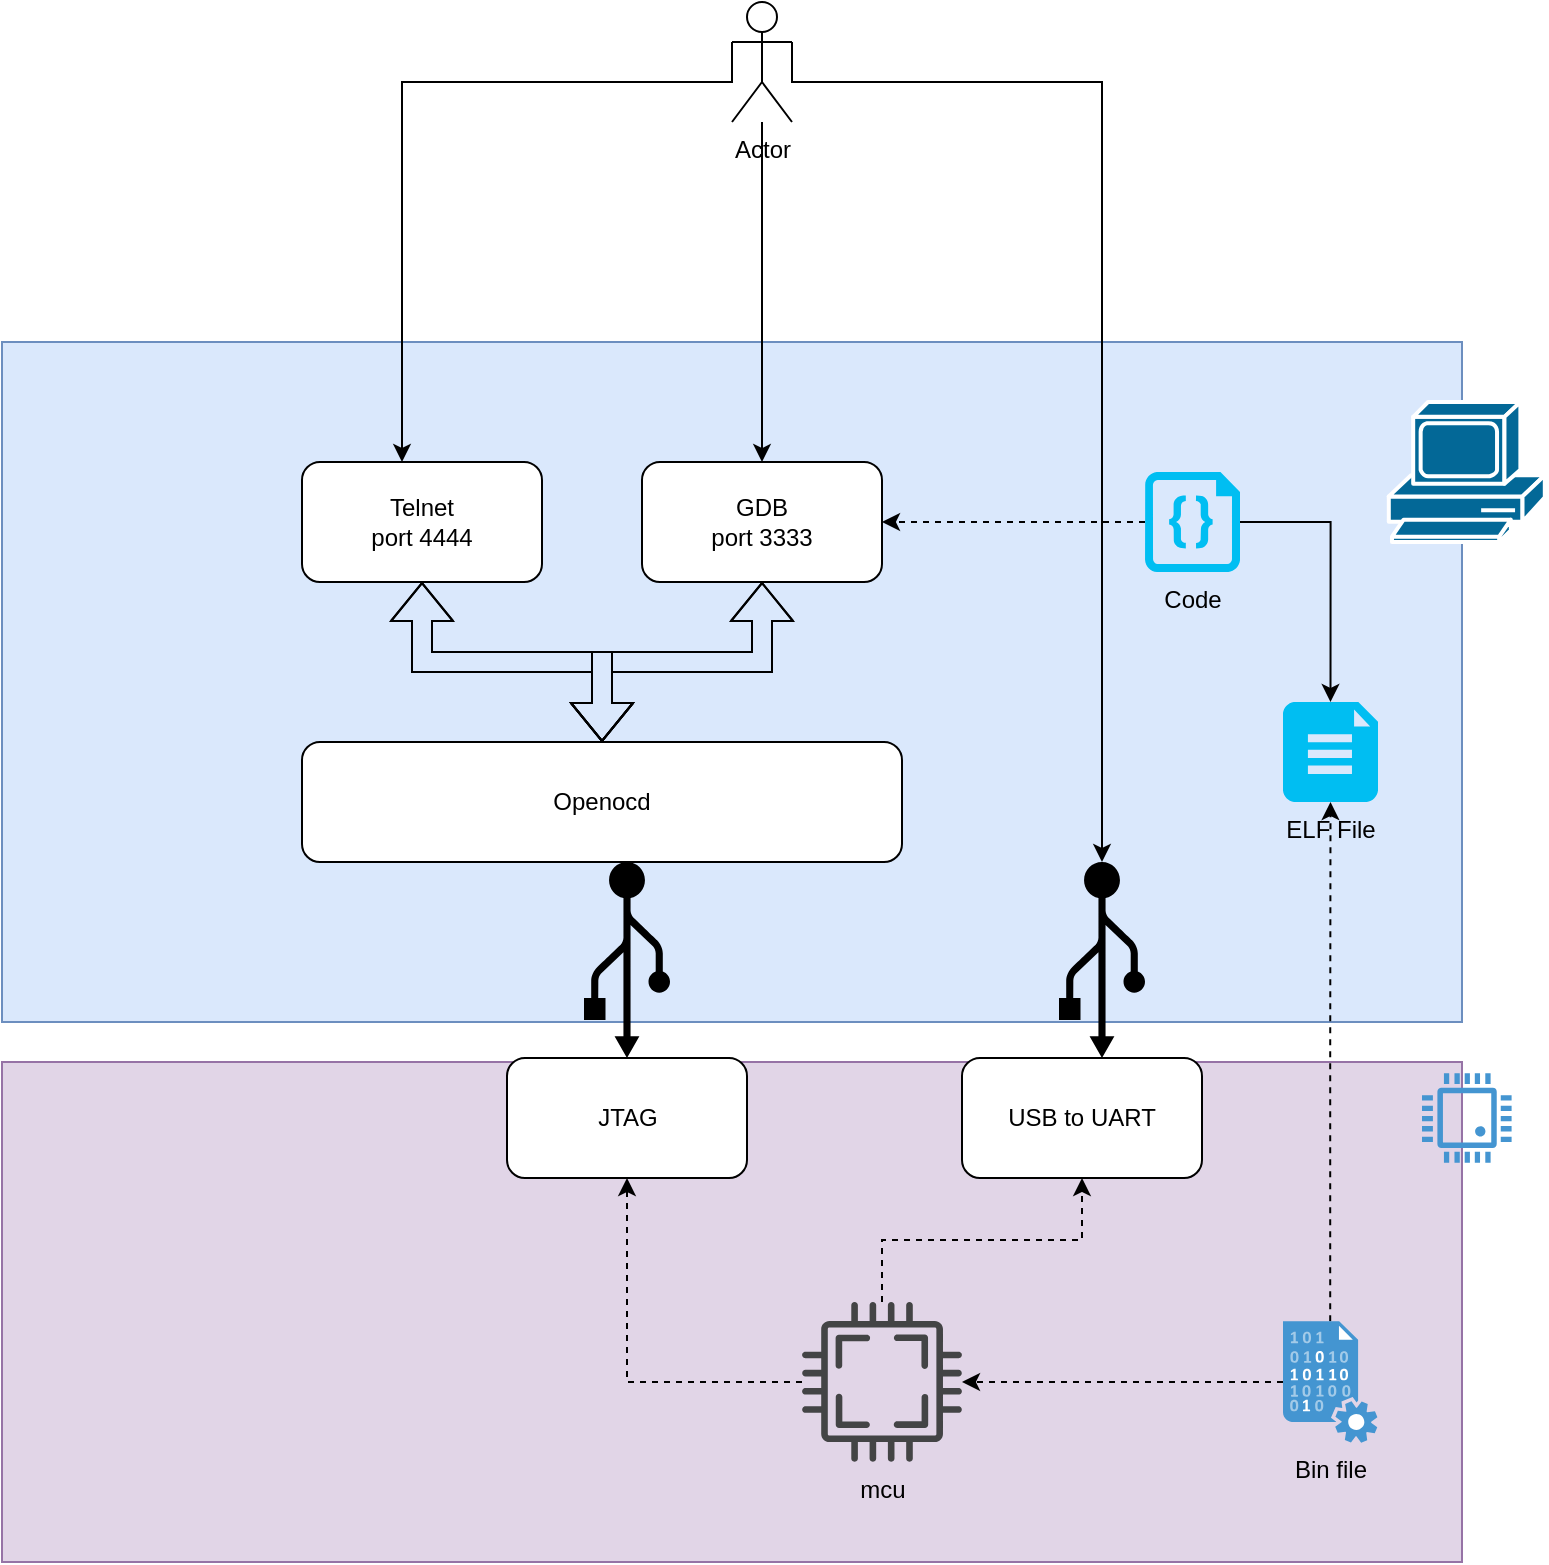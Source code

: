 <mxfile version="20.8.16" type="device"><diagram name="Page-1" id="9mx8sFTr60jOvuUHRfkZ"><mxGraphModel dx="1965" dy="2349" grid="1" gridSize="10" guides="1" tooltips="1" connect="1" arrows="1" fold="1" page="1" pageScale="1" pageWidth="827" pageHeight="1169" math="0" shadow="0"><root><mxCell id="0"/><mxCell id="1" parent="0"/><mxCell id="v1fxblB3LPm_SgTxEYyR-16" value="" style="rounded=0;whiteSpace=wrap;html=1;fillColor=#e1d5e7;strokeColor=#9673a6;" vertex="1" parent="1"><mxGeometry x="80" y="500" width="730" height="250" as="geometry"/></mxCell><mxCell id="v1fxblB3LPm_SgTxEYyR-18" value="" style="rounded=0;whiteSpace=wrap;html=1;fillColor=#dae8fc;strokeColor=#6c8ebf;" vertex="1" parent="1"><mxGeometry x="80" y="140" width="730" height="340" as="geometry"/></mxCell><mxCell id="v1fxblB3LPm_SgTxEYyR-7" style="edgeStyle=orthogonalEdgeStyle;shape=flexArrow;rounded=0;orthogonalLoop=1;jettySize=auto;html=1;entryX=0.5;entryY=0;entryDx=0;entryDy=0;strokeColor=default;startArrow=block;" edge="1" parent="1" source="v1fxblB3LPm_SgTxEYyR-1" target="v1fxblB3LPm_SgTxEYyR-3"><mxGeometry relative="1" as="geometry"/></mxCell><mxCell id="v1fxblB3LPm_SgTxEYyR-23" style="edgeStyle=orthogonalEdgeStyle;rounded=0;orthogonalLoop=1;jettySize=auto;html=1;strokeColor=default;startArrow=classic;entryX=0;entryY=0.333;entryDx=0;entryDy=0;entryPerimeter=0;startFill=1;endArrow=none;endFill=0;" edge="1" parent="1" source="v1fxblB3LPm_SgTxEYyR-1" target="v1fxblB3LPm_SgTxEYyR-22"><mxGeometry relative="1" as="geometry"><mxPoint x="290" y="-10" as="targetPoint"/><Array as="points"><mxPoint x="280" y="10"/><mxPoint x="445" y="10"/></Array></mxGeometry></mxCell><mxCell id="v1fxblB3LPm_SgTxEYyR-1" value="Telnet&lt;br&gt;port 4444" style="rounded=1;whiteSpace=wrap;html=1;" vertex="1" parent="1"><mxGeometry x="230" y="200" width="120" height="60" as="geometry"/></mxCell><mxCell id="v1fxblB3LPm_SgTxEYyR-5" style="edgeStyle=orthogonalEdgeStyle;rounded=0;orthogonalLoop=1;jettySize=auto;html=1;entryX=0.5;entryY=0;entryDx=0;entryDy=0;strokeColor=none;anchorPointDirection=1;shape=flexArrow;" edge="1" parent="1" source="v1fxblB3LPm_SgTxEYyR-2" target="v1fxblB3LPm_SgTxEYyR-3"><mxGeometry relative="1" as="geometry"/></mxCell><mxCell id="v1fxblB3LPm_SgTxEYyR-6" style="edgeStyle=orthogonalEdgeStyle;shape=flexArrow;rounded=0;orthogonalLoop=1;jettySize=auto;html=1;entryX=0.5;entryY=0;entryDx=0;entryDy=0;strokeColor=default;startArrow=block;" edge="1" parent="1" source="v1fxblB3LPm_SgTxEYyR-2" target="v1fxblB3LPm_SgTxEYyR-3"><mxGeometry relative="1" as="geometry"/></mxCell><mxCell id="v1fxblB3LPm_SgTxEYyR-2" value="GDB&lt;br&gt;port 3333" style="rounded=1;whiteSpace=wrap;html=1;" vertex="1" parent="1"><mxGeometry x="400" y="200" width="120" height="60" as="geometry"/></mxCell><mxCell id="v1fxblB3LPm_SgTxEYyR-3" value="Openocd" style="rounded=1;whiteSpace=wrap;html=1;" vertex="1" parent="1"><mxGeometry x="230" y="340" width="300" height="60" as="geometry"/></mxCell><mxCell id="v1fxblB3LPm_SgTxEYyR-12" value="" style="shape=mxgraph.signs.tech.usb;html=1;pointerEvents=1;fillColor=#000000;strokeColor=none;verticalLabelPosition=bottom;verticalAlign=top;align=center;rotation=-180;" vertex="1" parent="1"><mxGeometry x="371" y="400" width="43" height="98" as="geometry"/></mxCell><mxCell id="v1fxblB3LPm_SgTxEYyR-13" value="" style="shape=mxgraph.signs.tech.usb;html=1;pointerEvents=1;fillColor=#000000;strokeColor=none;verticalLabelPosition=bottom;verticalAlign=top;align=center;rotation=-180;" vertex="1" parent="1"><mxGeometry x="608.5" y="400" width="43" height="98" as="geometry"/></mxCell><mxCell id="v1fxblB3LPm_SgTxEYyR-14" value="USB to UART" style="rounded=1;whiteSpace=wrap;html=1;" vertex="1" parent="1"><mxGeometry x="560" y="498" width="120" height="60" as="geometry"/></mxCell><mxCell id="v1fxblB3LPm_SgTxEYyR-15" value="" style="shape=mxgraph.cisco.computers_and_peripherals.pc;html=1;pointerEvents=1;dashed=0;fillColor=#036897;strokeColor=#ffffff;strokeWidth=2;verticalLabelPosition=bottom;verticalAlign=top;align=center;outlineConnect=0;" vertex="1" parent="1"><mxGeometry x="773.4" y="170" width="78" height="70" as="geometry"/></mxCell><mxCell id="v1fxblB3LPm_SgTxEYyR-19" style="edgeStyle=orthogonalEdgeStyle;shape=flexArrow;rounded=0;orthogonalLoop=1;jettySize=auto;html=1;exitX=0.5;exitY=1;exitDx=0;exitDy=0;strokeColor=default;startArrow=block;" edge="1" parent="1" source="v1fxblB3LPm_SgTxEYyR-18" target="v1fxblB3LPm_SgTxEYyR-18"><mxGeometry relative="1" as="geometry"/></mxCell><mxCell id="v1fxblB3LPm_SgTxEYyR-21" value="JTAG" style="rounded=1;whiteSpace=wrap;html=1;" vertex="1" parent="1"><mxGeometry x="332.5" y="498" width="120" height="60" as="geometry"/></mxCell><mxCell id="v1fxblB3LPm_SgTxEYyR-24" style="edgeStyle=orthogonalEdgeStyle;rounded=0;orthogonalLoop=1;jettySize=auto;html=1;strokeColor=default;startArrow=none;startFill=0;" edge="1" parent="1" source="v1fxblB3LPm_SgTxEYyR-22" target="v1fxblB3LPm_SgTxEYyR-2"><mxGeometry relative="1" as="geometry"/></mxCell><mxCell id="v1fxblB3LPm_SgTxEYyR-25" style="edgeStyle=orthogonalEdgeStyle;rounded=0;orthogonalLoop=1;jettySize=auto;html=1;strokeColor=default;startArrow=none;startFill=0;endArrow=classic;endFill=1;exitX=1;exitY=0.333;exitDx=0;exitDy=0;exitPerimeter=0;" edge="1" parent="1" source="v1fxblB3LPm_SgTxEYyR-22" target="v1fxblB3LPm_SgTxEYyR-13"><mxGeometry relative="1" as="geometry"><Array as="points"><mxPoint x="475" y="10"/><mxPoint x="630" y="10"/></Array></mxGeometry></mxCell><mxCell id="v1fxblB3LPm_SgTxEYyR-22" value="Actor" style="shape=umlActor;verticalLabelPosition=bottom;verticalAlign=top;html=1;outlineConnect=0;" vertex="1" parent="1"><mxGeometry x="445" y="-30" width="30" height="60" as="geometry"/></mxCell><mxCell id="v1fxblB3LPm_SgTxEYyR-32" style="edgeStyle=orthogonalEdgeStyle;rounded=0;orthogonalLoop=1;jettySize=auto;html=1;entryX=0.5;entryY=0;entryDx=0;entryDy=0;entryPerimeter=0;strokeColor=default;startArrow=none;startFill=0;endArrow=classic;endFill=1;" edge="1" parent="1" source="v1fxblB3LPm_SgTxEYyR-27" target="v1fxblB3LPm_SgTxEYyR-30"><mxGeometry relative="1" as="geometry"/></mxCell><mxCell id="v1fxblB3LPm_SgTxEYyR-36" style="edgeStyle=orthogonalEdgeStyle;rounded=0;orthogonalLoop=1;jettySize=auto;html=1;entryX=1;entryY=0.5;entryDx=0;entryDy=0;dashed=1;strokeColor=default;startArrow=none;startFill=0;endArrow=classic;endFill=1;" edge="1" parent="1" source="v1fxblB3LPm_SgTxEYyR-27" target="v1fxblB3LPm_SgTxEYyR-2"><mxGeometry relative="1" as="geometry"/></mxCell><mxCell id="v1fxblB3LPm_SgTxEYyR-27" value="Code" style="verticalLabelPosition=bottom;html=1;verticalAlign=top;align=center;strokeColor=none;fillColor=#00BEF2;shape=mxgraph.azure.code_file;pointerEvents=1;" vertex="1" parent="1"><mxGeometry x="651.5" y="205" width="47.5" height="50" as="geometry"/></mxCell><mxCell id="v1fxblB3LPm_SgTxEYyR-34" style="edgeStyle=orthogonalEdgeStyle;rounded=0;orthogonalLoop=1;jettySize=auto;html=1;dashed=1;strokeColor=default;startArrow=none;startFill=0;endArrow=classic;endFill=1;" edge="1" parent="1" source="v1fxblB3LPm_SgTxEYyR-29" target="v1fxblB3LPm_SgTxEYyR-30"><mxGeometry relative="1" as="geometry"/></mxCell><mxCell id="v1fxblB3LPm_SgTxEYyR-39" style="edgeStyle=orthogonalEdgeStyle;rounded=0;orthogonalLoop=1;jettySize=auto;html=1;dashed=1;strokeColor=default;startArrow=none;startFill=0;endArrow=classic;endFill=1;" edge="1" parent="1" source="v1fxblB3LPm_SgTxEYyR-29" target="v1fxblB3LPm_SgTxEYyR-38"><mxGeometry relative="1" as="geometry"/></mxCell><mxCell id="v1fxblB3LPm_SgTxEYyR-29" value="Bin file" style="shadow=0;dashed=0;html=1;strokeColor=none;fillColor=#4495D1;labelPosition=center;verticalLabelPosition=bottom;verticalAlign=top;align=center;outlineConnect=0;shape=mxgraph.veeam.data_file;" vertex="1" parent="1"><mxGeometry x="720.5" y="629.6" width="47.2" height="60.8" as="geometry"/></mxCell><mxCell id="v1fxblB3LPm_SgTxEYyR-30" value="ELF File" style="verticalLabelPosition=bottom;html=1;verticalAlign=top;align=center;strokeColor=none;fillColor=#00BEF2;shape=mxgraph.azure.file_2;pointerEvents=1;" vertex="1" parent="1"><mxGeometry x="720.5" y="320" width="47.5" height="50" as="geometry"/></mxCell><mxCell id="v1fxblB3LPm_SgTxEYyR-37" value="" style="pointerEvents=1;shadow=0;dashed=0;html=1;strokeColor=none;fillColor=#4495D1;labelPosition=center;verticalLabelPosition=bottom;verticalAlign=top;align=center;outlineConnect=0;shape=mxgraph.veeam.cpu;" vertex="1" parent="1"><mxGeometry x="790" y="505.6" width="44.8" height="44.8" as="geometry"/></mxCell><mxCell id="v1fxblB3LPm_SgTxEYyR-40" style="edgeStyle=orthogonalEdgeStyle;rounded=0;orthogonalLoop=1;jettySize=auto;html=1;dashed=1;strokeColor=default;startArrow=none;startFill=0;endArrow=classic;endFill=1;" edge="1" parent="1" source="v1fxblB3LPm_SgTxEYyR-38" target="v1fxblB3LPm_SgTxEYyR-21"><mxGeometry relative="1" as="geometry"/></mxCell><mxCell id="v1fxblB3LPm_SgTxEYyR-41" style="edgeStyle=orthogonalEdgeStyle;rounded=0;orthogonalLoop=1;jettySize=auto;html=1;entryX=0.5;entryY=1;entryDx=0;entryDy=0;dashed=1;strokeColor=default;startArrow=none;startFill=0;endArrow=classic;endFill=1;" edge="1" parent="1" source="v1fxblB3LPm_SgTxEYyR-38" target="v1fxblB3LPm_SgTxEYyR-14"><mxGeometry relative="1" as="geometry"><Array as="points"/></mxGeometry></mxCell><mxCell id="v1fxblB3LPm_SgTxEYyR-38" value="mcu" style="sketch=0;pointerEvents=1;shadow=0;dashed=0;html=1;strokeColor=none;fillColor=#434445;aspect=fixed;labelPosition=center;verticalLabelPosition=bottom;verticalAlign=top;align=center;outlineConnect=0;shape=mxgraph.vvd.cpu;" vertex="1" parent="1"><mxGeometry x="480" y="620" width="80" height="80" as="geometry"/></mxCell></root></mxGraphModel></diagram></mxfile>